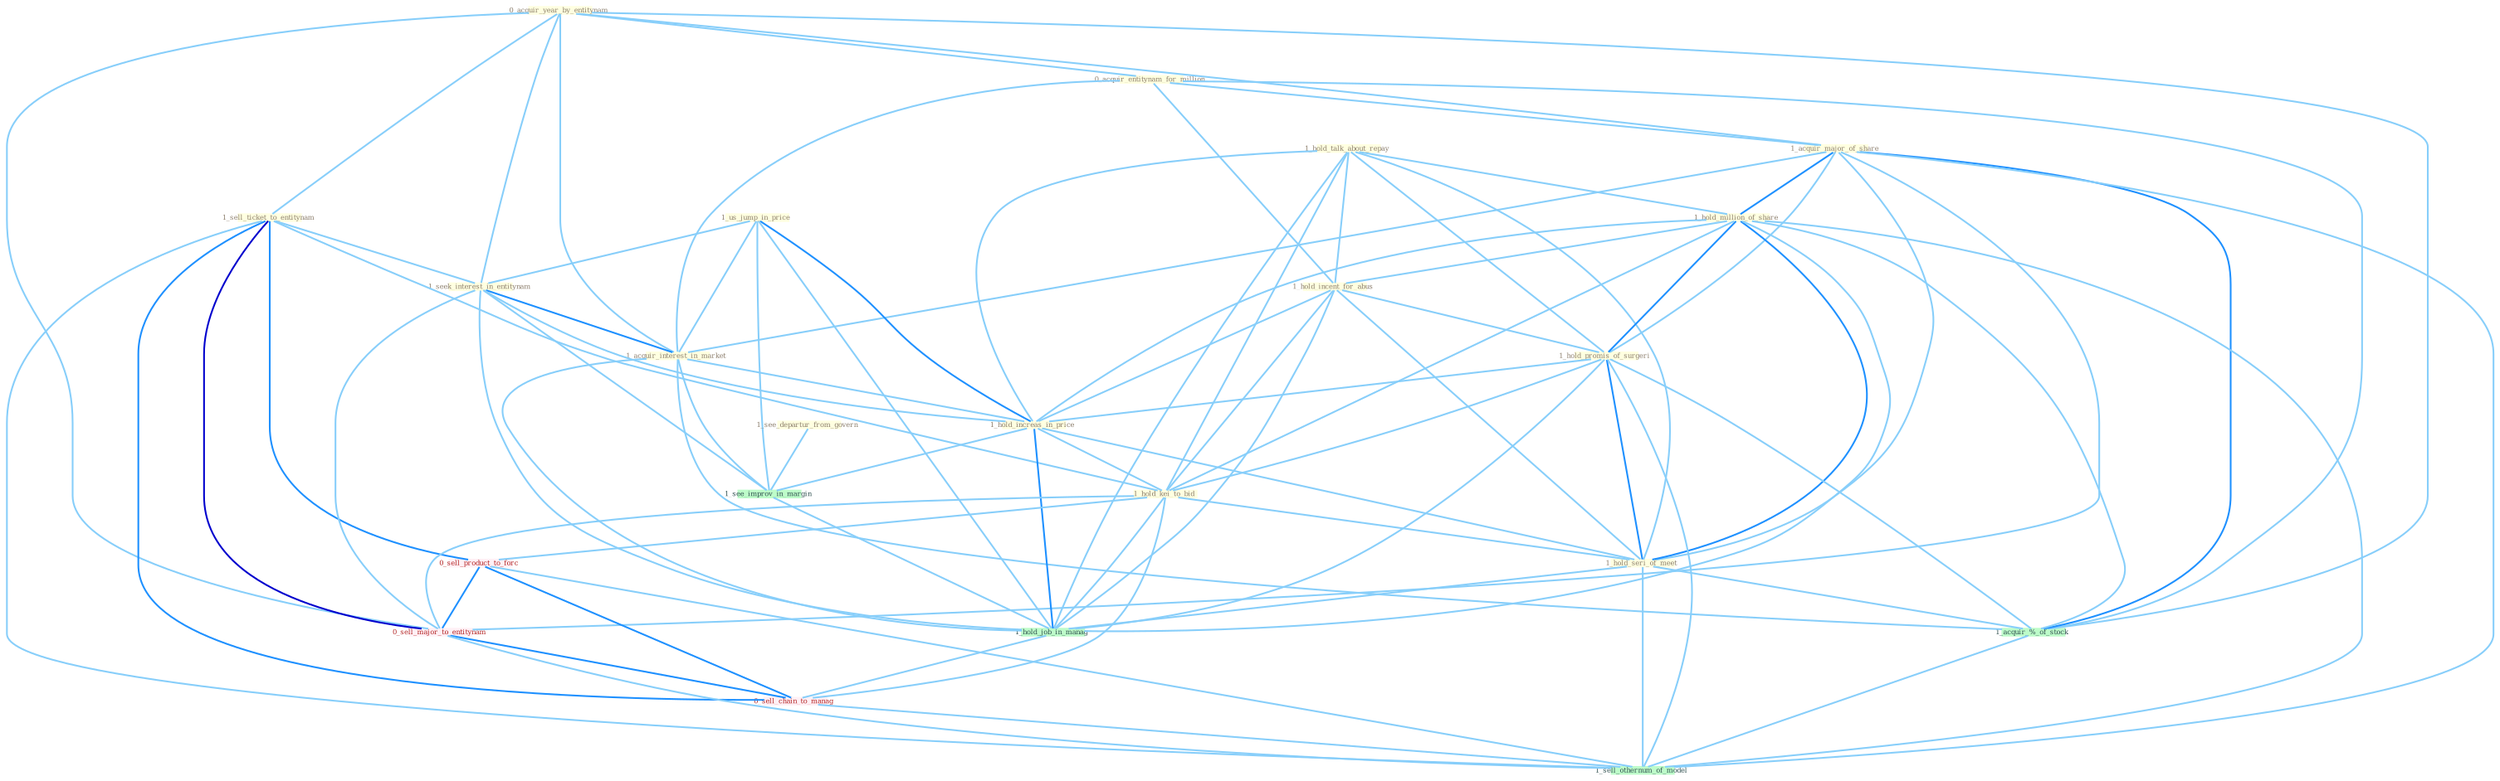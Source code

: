 Graph G{ 
    node
    [shape=polygon,style=filled,width=.5,height=.06,color="#BDFCC9",fixedsize=true,fontsize=4,
    fontcolor="#2f4f4f"];
    {node
    [color="#ffffe0", fontcolor="#8b7d6b"] "0_acquir_year_by_entitynam " "1_hold_talk_about_repay " "0_acquir_entitynam_for_million " "1_acquir_major_of_share " "1_us_jump_in_price " "1_hold_million_of_share " "1_hold_incent_for_abus " "1_sell_ticket_to_entitynam " "1_see_departur_from_govern " "1_hold_promis_of_surgeri " "1_seek_interest_in_entitynam " "1_acquir_interest_in_market " "1_hold_increas_in_price " "1_hold_kei_to_bid " "1_hold_seri_of_meet "}
{node [color="#fff0f5", fontcolor="#b22222"] "0_sell_product_to_forc " "0_sell_major_to_entitynam " "0_sell_chain_to_manag "}
edge [color="#B0E2FF"];

	"0_acquir_year_by_entitynam " -- "0_acquir_entitynam_for_million " [w="1", color="#87cefa" ];
	"0_acquir_year_by_entitynam " -- "1_acquir_major_of_share " [w="1", color="#87cefa" ];
	"0_acquir_year_by_entitynam " -- "1_sell_ticket_to_entitynam " [w="1", color="#87cefa" ];
	"0_acquir_year_by_entitynam " -- "1_seek_interest_in_entitynam " [w="1", color="#87cefa" ];
	"0_acquir_year_by_entitynam " -- "1_acquir_interest_in_market " [w="1", color="#87cefa" ];
	"0_acquir_year_by_entitynam " -- "1_acquir_%_of_stock " [w="1", color="#87cefa" ];
	"0_acquir_year_by_entitynam " -- "0_sell_major_to_entitynam " [w="1", color="#87cefa" ];
	"1_hold_talk_about_repay " -- "1_hold_million_of_share " [w="1", color="#87cefa" ];
	"1_hold_talk_about_repay " -- "1_hold_incent_for_abus " [w="1", color="#87cefa" ];
	"1_hold_talk_about_repay " -- "1_hold_promis_of_surgeri " [w="1", color="#87cefa" ];
	"1_hold_talk_about_repay " -- "1_hold_increas_in_price " [w="1", color="#87cefa" ];
	"1_hold_talk_about_repay " -- "1_hold_kei_to_bid " [w="1", color="#87cefa" ];
	"1_hold_talk_about_repay " -- "1_hold_seri_of_meet " [w="1", color="#87cefa" ];
	"1_hold_talk_about_repay " -- "1_hold_job_in_manag " [w="1", color="#87cefa" ];
	"0_acquir_entitynam_for_million " -- "1_acquir_major_of_share " [w="1", color="#87cefa" ];
	"0_acquir_entitynam_for_million " -- "1_hold_incent_for_abus " [w="1", color="#87cefa" ];
	"0_acquir_entitynam_for_million " -- "1_acquir_interest_in_market " [w="1", color="#87cefa" ];
	"0_acquir_entitynam_for_million " -- "1_acquir_%_of_stock " [w="1", color="#87cefa" ];
	"1_acquir_major_of_share " -- "1_hold_million_of_share " [w="2", color="#1e90ff" , len=0.8];
	"1_acquir_major_of_share " -- "1_hold_promis_of_surgeri " [w="1", color="#87cefa" ];
	"1_acquir_major_of_share " -- "1_acquir_interest_in_market " [w="1", color="#87cefa" ];
	"1_acquir_major_of_share " -- "1_hold_seri_of_meet " [w="1", color="#87cefa" ];
	"1_acquir_major_of_share " -- "1_acquir_%_of_stock " [w="2", color="#1e90ff" , len=0.8];
	"1_acquir_major_of_share " -- "0_sell_major_to_entitynam " [w="1", color="#87cefa" ];
	"1_acquir_major_of_share " -- "1_sell_othernum_of_model " [w="1", color="#87cefa" ];
	"1_us_jump_in_price " -- "1_seek_interest_in_entitynam " [w="1", color="#87cefa" ];
	"1_us_jump_in_price " -- "1_acquir_interest_in_market " [w="1", color="#87cefa" ];
	"1_us_jump_in_price " -- "1_hold_increas_in_price " [w="2", color="#1e90ff" , len=0.8];
	"1_us_jump_in_price " -- "1_see_improv_in_margin " [w="1", color="#87cefa" ];
	"1_us_jump_in_price " -- "1_hold_job_in_manag " [w="1", color="#87cefa" ];
	"1_hold_million_of_share " -- "1_hold_incent_for_abus " [w="1", color="#87cefa" ];
	"1_hold_million_of_share " -- "1_hold_promis_of_surgeri " [w="2", color="#1e90ff" , len=0.8];
	"1_hold_million_of_share " -- "1_hold_increas_in_price " [w="1", color="#87cefa" ];
	"1_hold_million_of_share " -- "1_hold_kei_to_bid " [w="1", color="#87cefa" ];
	"1_hold_million_of_share " -- "1_hold_seri_of_meet " [w="2", color="#1e90ff" , len=0.8];
	"1_hold_million_of_share " -- "1_acquir_%_of_stock " [w="1", color="#87cefa" ];
	"1_hold_million_of_share " -- "1_hold_job_in_manag " [w="1", color="#87cefa" ];
	"1_hold_million_of_share " -- "1_sell_othernum_of_model " [w="1", color="#87cefa" ];
	"1_hold_incent_for_abus " -- "1_hold_promis_of_surgeri " [w="1", color="#87cefa" ];
	"1_hold_incent_for_abus " -- "1_hold_increas_in_price " [w="1", color="#87cefa" ];
	"1_hold_incent_for_abus " -- "1_hold_kei_to_bid " [w="1", color="#87cefa" ];
	"1_hold_incent_for_abus " -- "1_hold_seri_of_meet " [w="1", color="#87cefa" ];
	"1_hold_incent_for_abus " -- "1_hold_job_in_manag " [w="1", color="#87cefa" ];
	"1_sell_ticket_to_entitynam " -- "1_seek_interest_in_entitynam " [w="1", color="#87cefa" ];
	"1_sell_ticket_to_entitynam " -- "1_hold_kei_to_bid " [w="1", color="#87cefa" ];
	"1_sell_ticket_to_entitynam " -- "0_sell_product_to_forc " [w="2", color="#1e90ff" , len=0.8];
	"1_sell_ticket_to_entitynam " -- "0_sell_major_to_entitynam " [w="3", color="#0000cd" , len=0.6];
	"1_sell_ticket_to_entitynam " -- "0_sell_chain_to_manag " [w="2", color="#1e90ff" , len=0.8];
	"1_sell_ticket_to_entitynam " -- "1_sell_othernum_of_model " [w="1", color="#87cefa" ];
	"1_see_departur_from_govern " -- "1_see_improv_in_margin " [w="1", color="#87cefa" ];
	"1_hold_promis_of_surgeri " -- "1_hold_increas_in_price " [w="1", color="#87cefa" ];
	"1_hold_promis_of_surgeri " -- "1_hold_kei_to_bid " [w="1", color="#87cefa" ];
	"1_hold_promis_of_surgeri " -- "1_hold_seri_of_meet " [w="2", color="#1e90ff" , len=0.8];
	"1_hold_promis_of_surgeri " -- "1_acquir_%_of_stock " [w="1", color="#87cefa" ];
	"1_hold_promis_of_surgeri " -- "1_hold_job_in_manag " [w="1", color="#87cefa" ];
	"1_hold_promis_of_surgeri " -- "1_sell_othernum_of_model " [w="1", color="#87cefa" ];
	"1_seek_interest_in_entitynam " -- "1_acquir_interest_in_market " [w="2", color="#1e90ff" , len=0.8];
	"1_seek_interest_in_entitynam " -- "1_hold_increas_in_price " [w="1", color="#87cefa" ];
	"1_seek_interest_in_entitynam " -- "1_see_improv_in_margin " [w="1", color="#87cefa" ];
	"1_seek_interest_in_entitynam " -- "1_hold_job_in_manag " [w="1", color="#87cefa" ];
	"1_seek_interest_in_entitynam " -- "0_sell_major_to_entitynam " [w="1", color="#87cefa" ];
	"1_acquir_interest_in_market " -- "1_hold_increas_in_price " [w="1", color="#87cefa" ];
	"1_acquir_interest_in_market " -- "1_see_improv_in_margin " [w="1", color="#87cefa" ];
	"1_acquir_interest_in_market " -- "1_acquir_%_of_stock " [w="1", color="#87cefa" ];
	"1_acquir_interest_in_market " -- "1_hold_job_in_manag " [w="1", color="#87cefa" ];
	"1_hold_increas_in_price " -- "1_hold_kei_to_bid " [w="1", color="#87cefa" ];
	"1_hold_increas_in_price " -- "1_hold_seri_of_meet " [w="1", color="#87cefa" ];
	"1_hold_increas_in_price " -- "1_see_improv_in_margin " [w="1", color="#87cefa" ];
	"1_hold_increas_in_price " -- "1_hold_job_in_manag " [w="2", color="#1e90ff" , len=0.8];
	"1_hold_kei_to_bid " -- "1_hold_seri_of_meet " [w="1", color="#87cefa" ];
	"1_hold_kei_to_bid " -- "1_hold_job_in_manag " [w="1", color="#87cefa" ];
	"1_hold_kei_to_bid " -- "0_sell_product_to_forc " [w="1", color="#87cefa" ];
	"1_hold_kei_to_bid " -- "0_sell_major_to_entitynam " [w="1", color="#87cefa" ];
	"1_hold_kei_to_bid " -- "0_sell_chain_to_manag " [w="1", color="#87cefa" ];
	"1_hold_seri_of_meet " -- "1_acquir_%_of_stock " [w="1", color="#87cefa" ];
	"1_hold_seri_of_meet " -- "1_hold_job_in_manag " [w="1", color="#87cefa" ];
	"1_hold_seri_of_meet " -- "1_sell_othernum_of_model " [w="1", color="#87cefa" ];
	"1_see_improv_in_margin " -- "1_hold_job_in_manag " [w="1", color="#87cefa" ];
	"1_acquir_%_of_stock " -- "1_sell_othernum_of_model " [w="1", color="#87cefa" ];
	"1_hold_job_in_manag " -- "0_sell_chain_to_manag " [w="1", color="#87cefa" ];
	"0_sell_product_to_forc " -- "0_sell_major_to_entitynam " [w="2", color="#1e90ff" , len=0.8];
	"0_sell_product_to_forc " -- "0_sell_chain_to_manag " [w="2", color="#1e90ff" , len=0.8];
	"0_sell_product_to_forc " -- "1_sell_othernum_of_model " [w="1", color="#87cefa" ];
	"0_sell_major_to_entitynam " -- "0_sell_chain_to_manag " [w="2", color="#1e90ff" , len=0.8];
	"0_sell_major_to_entitynam " -- "1_sell_othernum_of_model " [w="1", color="#87cefa" ];
	"0_sell_chain_to_manag " -- "1_sell_othernum_of_model " [w="1", color="#87cefa" ];
}